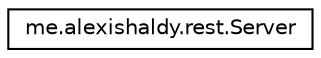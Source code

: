 digraph "Graphical Class Hierarchy"
{
  edge [fontname="Helvetica",fontsize="10",labelfontname="Helvetica",labelfontsize="10"];
  node [fontname="Helvetica",fontsize="10",shape=record];
  rankdir="LR";
  Node0 [label="me.alexishaldy.rest.Server",height=0.2,width=0.4,color="black", fillcolor="white", style="filled",URL="$classme_1_1alexishaldy_1_1rest_1_1_server.html"];
}
